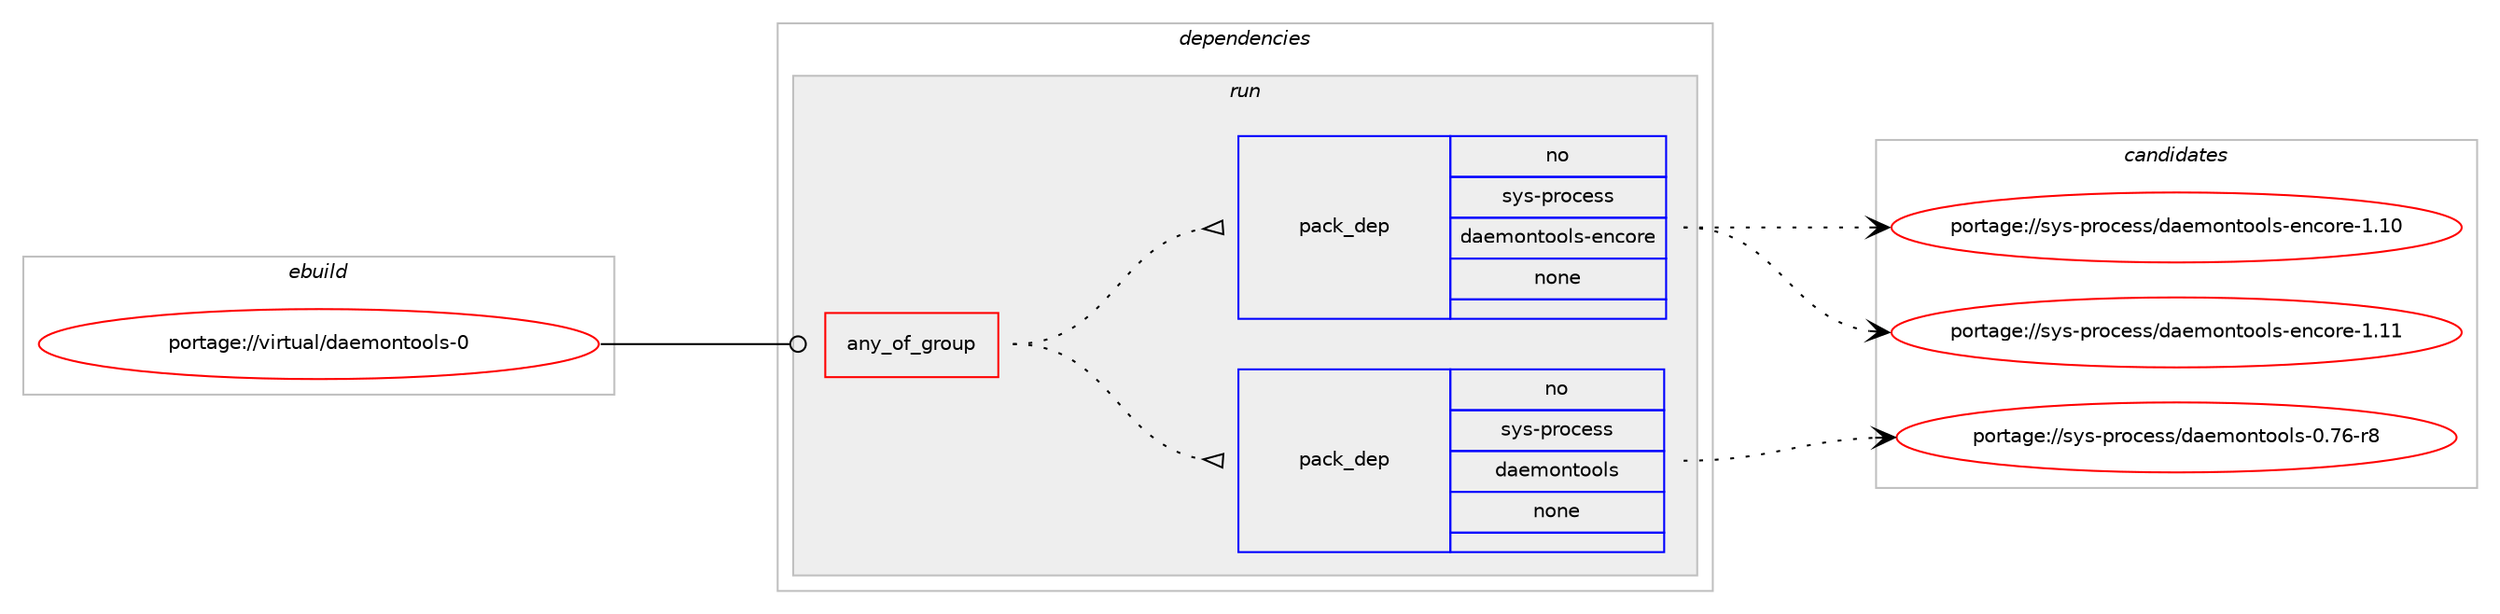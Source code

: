 digraph prolog {

# *************
# Graph options
# *************

newrank=true;
concentrate=true;
compound=true;
graph [rankdir=LR,fontname=Helvetica,fontsize=10,ranksep=1.5];#, ranksep=2.5, nodesep=0.2];
edge  [arrowhead=vee];
node  [fontname=Helvetica,fontsize=10];

# **********
# The ebuild
# **********

subgraph cluster_leftcol {
color=gray;
rank=same;
label=<<i>ebuild</i>>;
id [label="portage://virtual/daemontools-0", color=red, width=4, href="../virtual/daemontools-0.svg"];
}

# ****************
# The dependencies
# ****************

subgraph cluster_midcol {
color=gray;
label=<<i>dependencies</i>>;
subgraph cluster_compile {
fillcolor="#eeeeee";
style=filled;
label=<<i>compile</i>>;
}
subgraph cluster_compileandrun {
fillcolor="#eeeeee";
style=filled;
label=<<i>compile and run</i>>;
}
subgraph cluster_run {
fillcolor="#eeeeee";
style=filled;
label=<<i>run</i>>;
subgraph any545 {
dependency20947 [label=<<TABLE BORDER="0" CELLBORDER="1" CELLSPACING="0" CELLPADDING="4"><TR><TD CELLPADDING="10">any_of_group</TD></TR></TABLE>>, shape=none, color=red];subgraph pack17330 {
dependency20948 [label=<<TABLE BORDER="0" CELLBORDER="1" CELLSPACING="0" CELLPADDING="4" WIDTH="220"><TR><TD ROWSPAN="6" CELLPADDING="30">pack_dep</TD></TR><TR><TD WIDTH="110">no</TD></TR><TR><TD>sys-process</TD></TR><TR><TD>daemontools</TD></TR><TR><TD>none</TD></TR><TR><TD></TD></TR></TABLE>>, shape=none, color=blue];
}
dependency20947:e -> dependency20948:w [weight=20,style="dotted",arrowhead="oinv"];
subgraph pack17331 {
dependency20949 [label=<<TABLE BORDER="0" CELLBORDER="1" CELLSPACING="0" CELLPADDING="4" WIDTH="220"><TR><TD ROWSPAN="6" CELLPADDING="30">pack_dep</TD></TR><TR><TD WIDTH="110">no</TD></TR><TR><TD>sys-process</TD></TR><TR><TD>daemontools-encore</TD></TR><TR><TD>none</TD></TR><TR><TD></TD></TR></TABLE>>, shape=none, color=blue];
}
dependency20947:e -> dependency20949:w [weight=20,style="dotted",arrowhead="oinv"];
}
id:e -> dependency20947:w [weight=20,style="solid",arrowhead="odot"];
}
}

# **************
# The candidates
# **************

subgraph cluster_choices {
rank=same;
color=gray;
label=<<i>candidates</i>>;

subgraph choice17330 {
color=black;
nodesep=1;
choice1151211154511211411199101115115471009710110911111011611111110811545484655544511456 [label="portage://sys-process/daemontools-0.76-r8", color=red, width=4,href="../sys-process/daemontools-0.76-r8.svg"];
dependency20948:e -> choice1151211154511211411199101115115471009710110911111011611111110811545484655544511456:w [style=dotted,weight="100"];
}
subgraph choice17331 {
color=black;
nodesep=1;
choice1151211154511211411199101115115471009710110911111011611111110811545101110991111141014549464949 [label="portage://sys-process/daemontools-encore-1.11", color=red, width=4,href="../sys-process/daemontools-encore-1.11.svg"];
choice1151211154511211411199101115115471009710110911111011611111110811545101110991111141014549464948 [label="portage://sys-process/daemontools-encore-1.10", color=red, width=4,href="../sys-process/daemontools-encore-1.10.svg"];
dependency20949:e -> choice1151211154511211411199101115115471009710110911111011611111110811545101110991111141014549464949:w [style=dotted,weight="100"];
dependency20949:e -> choice1151211154511211411199101115115471009710110911111011611111110811545101110991111141014549464948:w [style=dotted,weight="100"];
}
}

}
